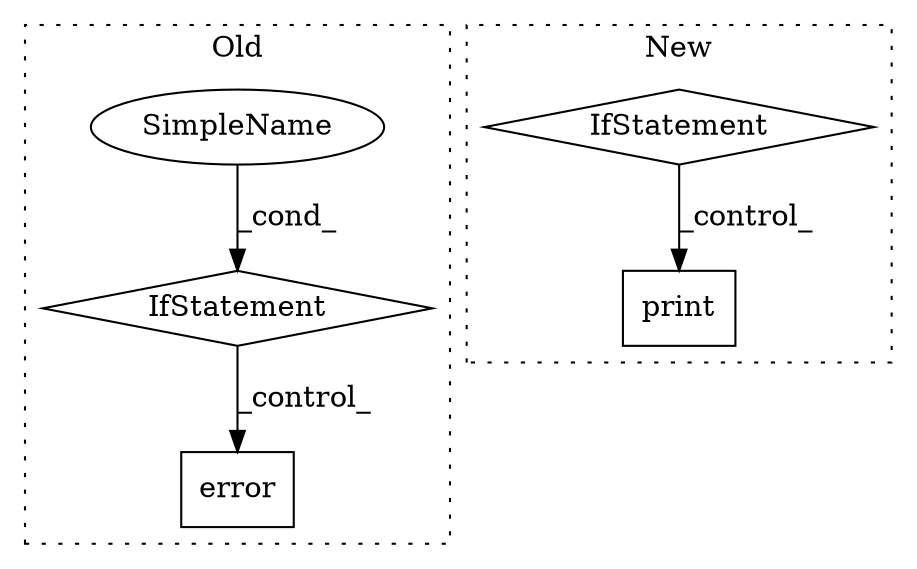 digraph G {
subgraph cluster0 {
1 [label="error" a="32" s="1589,1680" l="6,1" shape="box"];
3 [label="IfStatement" a="25" s="1541,1572" l="4,2" shape="diamond"];
4 [label="SimpleName" a="42" s="" l="" shape="ellipse"];
label = "Old";
style="dotted";
}
subgraph cluster1 {
2 [label="print" a="32" s="3249,3305" l="6,1" shape="box"];
5 [label="IfStatement" a="25" s="3216,3239" l="4,2" shape="diamond"];
label = "New";
style="dotted";
}
3 -> 1 [label="_control_"];
4 -> 3 [label="_cond_"];
5 -> 2 [label="_control_"];
}